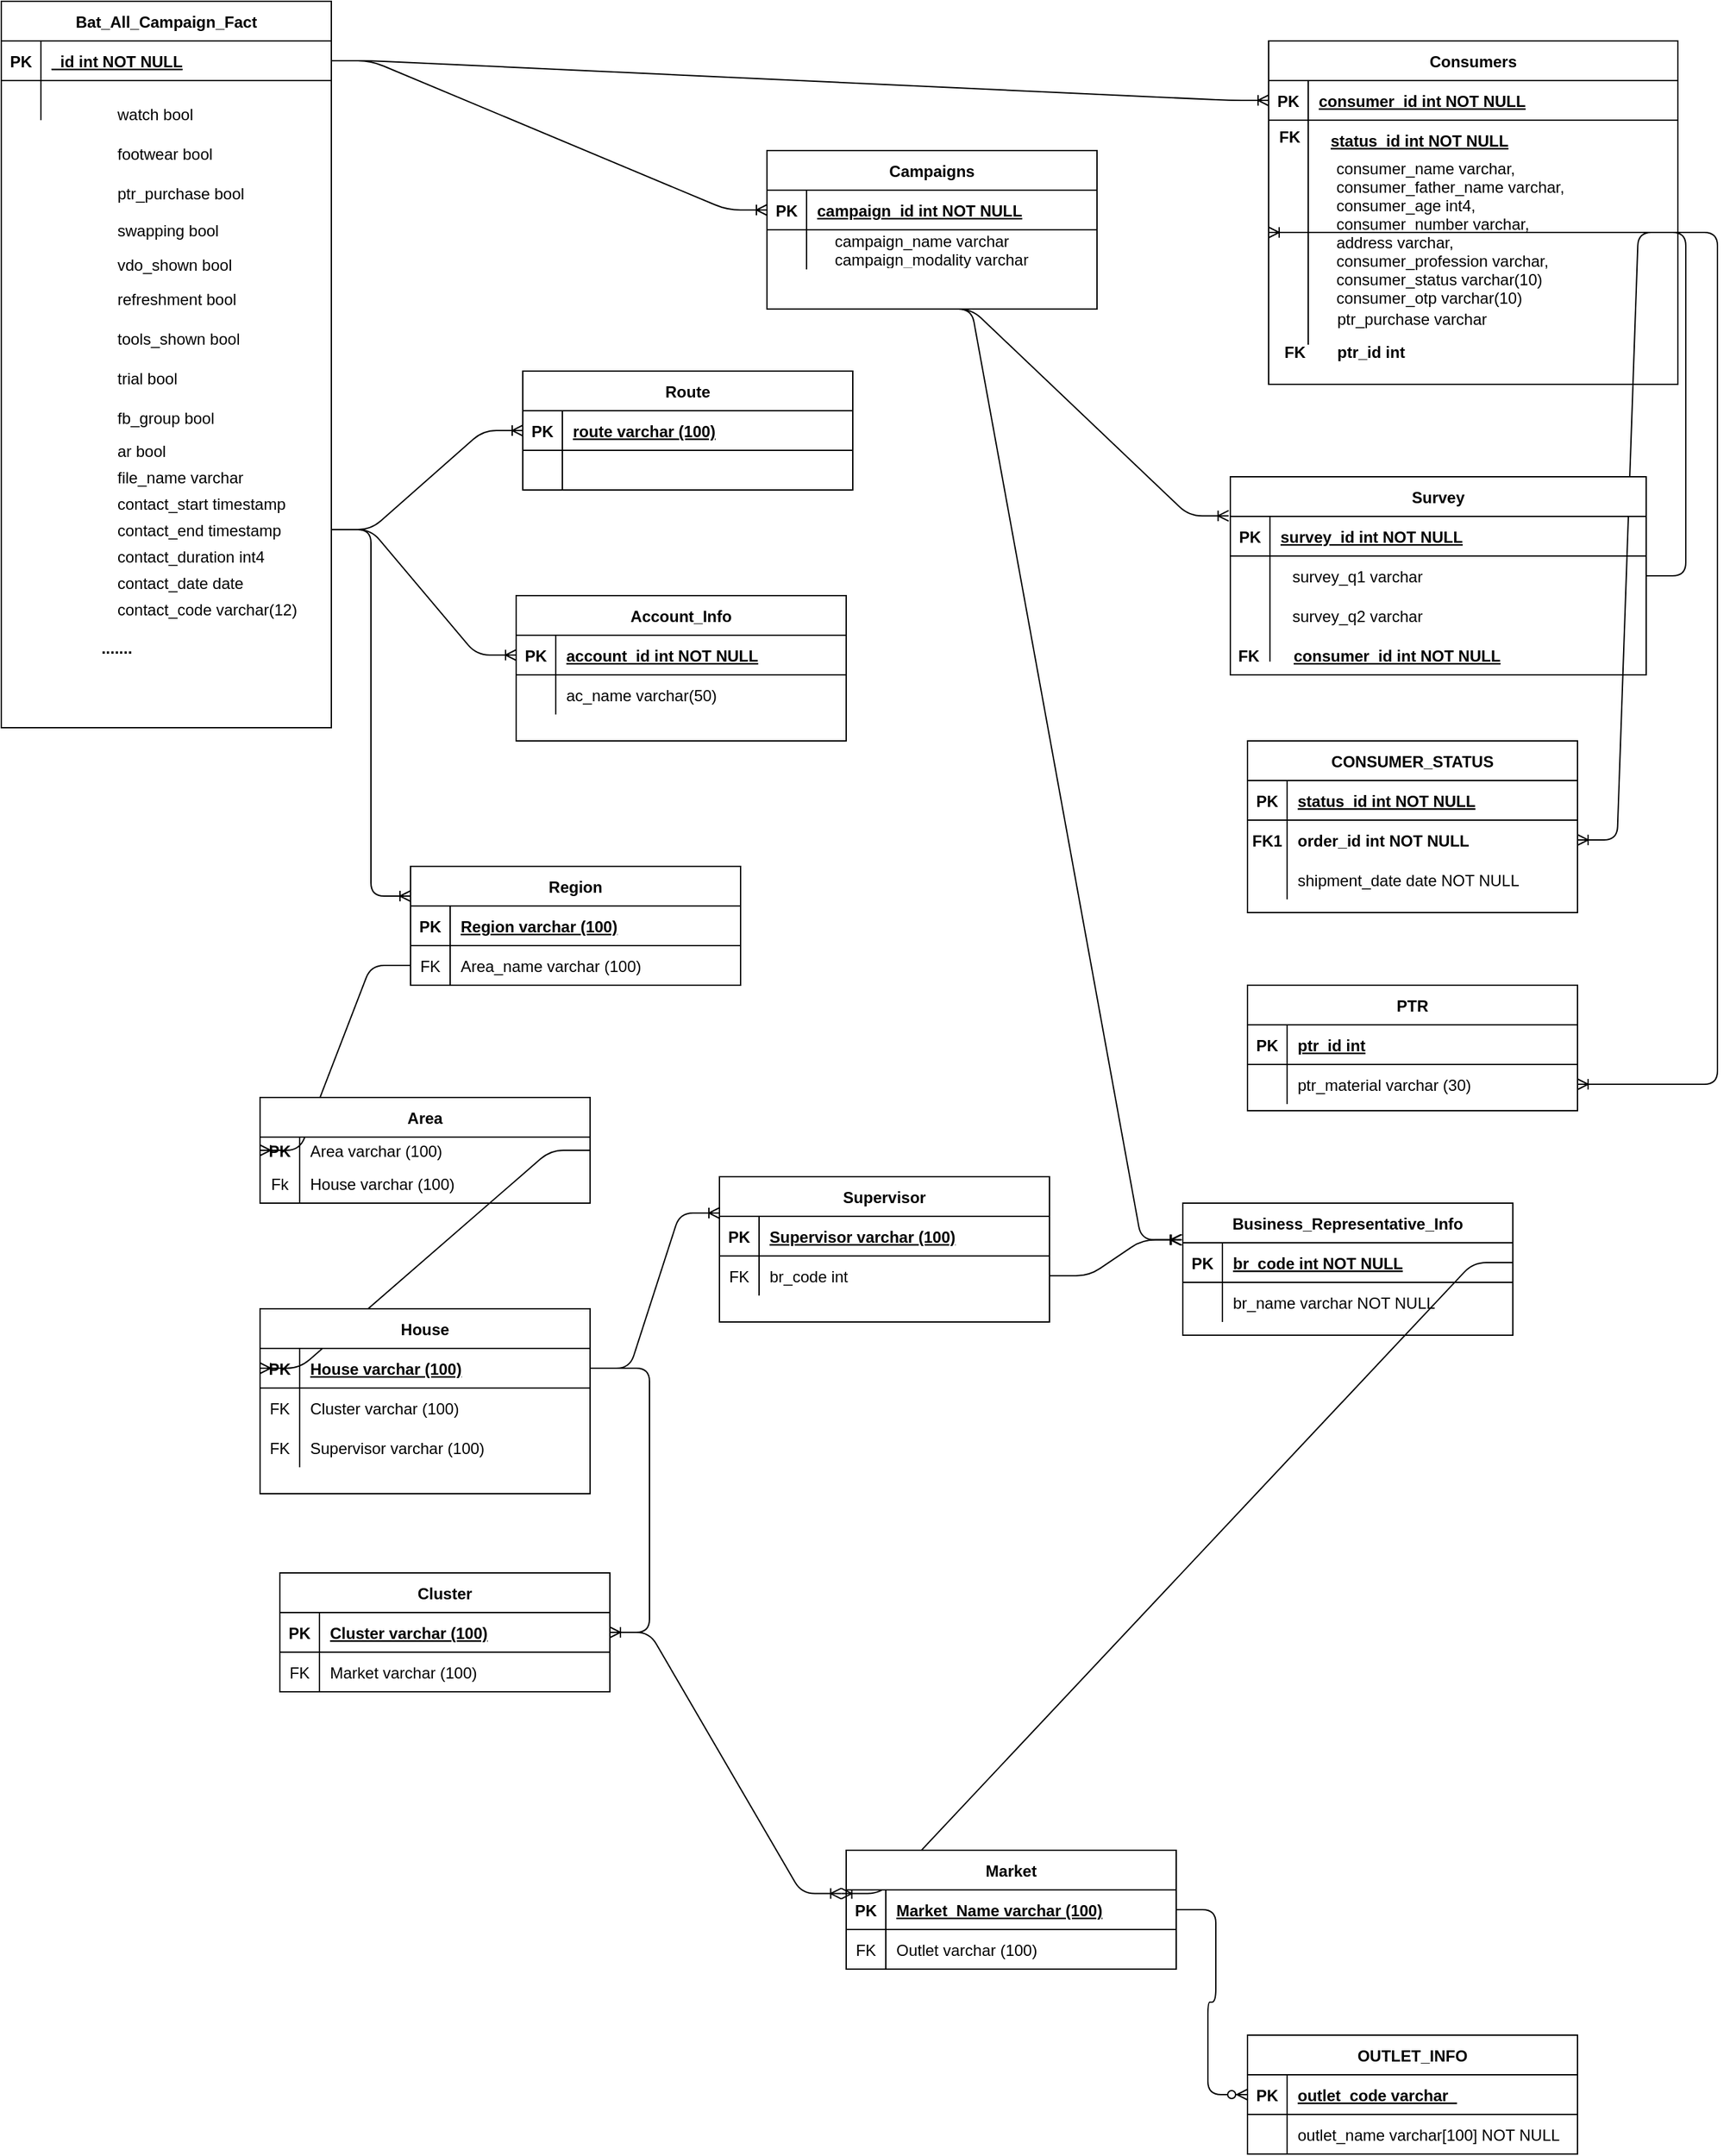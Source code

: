 <mxfile version="13.6.9" type="github">
  <diagram id="R2lEEEUBdFMjLlhIrx00" name="Page-1">
    <mxGraphModel dx="1888" dy="1721" grid="1" gridSize="10" guides="1" tooltips="1" connect="1" arrows="1" fold="1" page="1" pageScale="1" pageWidth="850" pageHeight="1100" math="0" shadow="0" extFonts="Permanent Marker^https://fonts.googleapis.com/css?family=Permanent+Marker">
      <root>
        <mxCell id="0" />
        <mxCell id="1" parent="0" />
        <mxCell id="y43aAkw5DhkzRKSkAJtK-1" value="" style="edgeStyle=entityRelationEdgeStyle;fontSize=12;html=1;endArrow=ERoneToMany;entryX=0;entryY=0.5;entryDx=0;entryDy=0;" parent="1" source="fGSVErxhAHFvxophwzRS-2" target="C-vyLk0tnHw3VtMMgP7b-24" edge="1">
          <mxGeometry width="100" height="100" relative="1" as="geometry">
            <mxPoint x="290" y="25" as="sourcePoint" />
            <mxPoint x="431.421" y="-75" as="targetPoint" />
          </mxGeometry>
        </mxCell>
        <mxCell id="y43aAkw5DhkzRKSkAJtK-3" value="" style="edgeStyle=entityRelationEdgeStyle;fontSize=12;html=1;endArrow=ERoneToMany;entryX=0;entryY=0.5;entryDx=0;entryDy=0;exitX=1;exitY=0.5;exitDx=0;exitDy=0;" parent="1" source="fGSVErxhAHFvxophwzRS-2" target="C-vyLk0tnHw3VtMMgP7b-14" edge="1">
          <mxGeometry width="100" height="100" relative="1" as="geometry">
            <mxPoint x="300" y="-65" as="sourcePoint" />
            <mxPoint x="50" y="160" as="targetPoint" />
          </mxGeometry>
        </mxCell>
        <mxCell id="y43aAkw5DhkzRKSkAJtK-7" value="" style="edgeStyle=entityRelationEdgeStyle;fontSize=12;html=1;endArrow=ERoneToMany;" parent="1" source="C-vyLk0tnHw3VtMMgP7b-27" target="fGSVErxhAHFvxophwzRS-32" edge="1">
          <mxGeometry width="100" height="100" relative="1" as="geometry">
            <mxPoint x="300" y="-70" as="sourcePoint" />
            <mxPoint x="350" y="515" as="targetPoint" />
          </mxGeometry>
        </mxCell>
        <mxCell id="y43aAkw5DhkzRKSkAJtK-8" value="" style="edgeStyle=entityRelationEdgeStyle;fontSize=12;html=1;endArrow=ERzeroToMany;endFill=1;" parent="1" source="t1sq40nBKU9MlpTiNFPL-50" target="fGSVErxhAHFvxophwzRS-48" edge="1">
          <mxGeometry width="100" height="100" relative="1" as="geometry">
            <mxPoint x="716" y="340" as="sourcePoint" />
            <mxPoint x="366" y="1215" as="targetPoint" />
          </mxGeometry>
        </mxCell>
        <mxCell id="fGYFuY1ajb5y5sH2G2P_-25" value="" style="shape=partialRectangle;overflow=hidden;connectable=0;fillColor=none;top=0;left=0;bottom=0;right=0;align=left;spacingLeft=6;" parent="1" vertex="1">
          <mxGeometry x="240" y="590" width="220" height="30" as="geometry" />
        </mxCell>
        <mxCell id="fGYFuY1ajb5y5sH2G2P_-38" value="refreshment bool" style="shape=partialRectangle;overflow=hidden;connectable=0;fillColor=none;top=0;left=0;bottom=0;right=0;align=left;spacingLeft=6;" parent="1" vertex="1">
          <mxGeometry x="-140" y="-160" width="220" height="30" as="geometry" />
        </mxCell>
        <mxCell id="fGYFuY1ajb5y5sH2G2P_-39" value="tools_shown bool" style="shape=partialRectangle;overflow=hidden;connectable=0;fillColor=none;top=0;left=0;bottom=0;right=0;align=left;spacingLeft=6;" parent="1" vertex="1">
          <mxGeometry x="-140" y="-130" width="220" height="30" as="geometry" />
        </mxCell>
        <mxCell id="fGYFuY1ajb5y5sH2G2P_-40" value="trial bool" style="shape=partialRectangle;overflow=hidden;connectable=0;fillColor=none;top=0;left=0;bottom=0;right=0;align=left;spacingLeft=6;" parent="1" vertex="1">
          <mxGeometry x="-140" y="-100" width="220" height="30" as="geometry" />
        </mxCell>
        <mxCell id="fGYFuY1ajb5y5sH2G2P_-41" value="fb_group bool" style="shape=partialRectangle;overflow=hidden;connectable=0;fillColor=none;top=0;left=0;bottom=0;right=0;align=left;spacingLeft=6;" parent="1" vertex="1">
          <mxGeometry x="-140" y="-70" width="220" height="30" as="geometry" />
        </mxCell>
        <mxCell id="fGYFuY1ajb5y5sH2G2P_-42" value="ar bool" style="shape=partialRectangle;overflow=hidden;connectable=0;fillColor=none;top=0;left=0;bottom=0;right=0;align=left;spacingLeft=6;" parent="1" vertex="1">
          <mxGeometry x="-140" y="-40" width="220" height="20" as="geometry" />
        </mxCell>
        <mxCell id="fGYFuY1ajb5y5sH2G2P_-58" value="footwear bool" style="shape=partialRectangle;overflow=hidden;connectable=0;fillColor=none;top=0;left=0;bottom=0;right=0;align=left;spacingLeft=6;" parent="1" vertex="1">
          <mxGeometry x="-140" y="-270" width="220" height="30" as="geometry" />
        </mxCell>
        <mxCell id="fGYFuY1ajb5y5sH2G2P_-59" value="ptr_purchase bool" style="shape=partialRectangle;overflow=hidden;connectable=0;fillColor=none;top=0;left=0;bottom=0;right=0;align=left;spacingLeft=6;" parent="1" vertex="1">
          <mxGeometry x="-140" y="-240" width="220" height="30" as="geometry" />
        </mxCell>
        <mxCell id="fGYFuY1ajb5y5sH2G2P_-60" value="swapping bool" style="shape=partialRectangle;overflow=hidden;connectable=0;fillColor=none;top=0;left=0;bottom=0;right=0;align=left;spacingLeft=6;" parent="1" vertex="1">
          <mxGeometry x="-140" y="-212" width="220" height="30" as="geometry" />
        </mxCell>
        <mxCell id="fGYFuY1ajb5y5sH2G2P_-61" value="watch bool" style="shape=partialRectangle;overflow=hidden;connectable=0;fillColor=none;top=0;left=0;bottom=0;right=0;align=left;spacingLeft=6;" parent="1" vertex="1">
          <mxGeometry x="-140" y="-300" width="220" height="30" as="geometry" />
        </mxCell>
        <mxCell id="fGYFuY1ajb5y5sH2G2P_-62" value="vdo_shown bool" style="shape=partialRectangle;overflow=hidden;connectable=0;fillColor=none;top=0;left=0;bottom=0;right=0;align=left;spacingLeft=6;" parent="1" vertex="1">
          <mxGeometry x="-140" y="-186" width="220" height="30" as="geometry" />
        </mxCell>
        <mxCell id="fGYFuY1ajb5y5sH2G2P_-63" value="survey_q1 varchar" style="shape=partialRectangle;overflow=hidden;connectable=0;fillColor=none;top=0;left=0;bottom=0;right=0;align=left;spacingLeft=6;" parent="1" vertex="1">
          <mxGeometry x="750" y="50" width="220" height="30" as="geometry" />
        </mxCell>
        <mxCell id="fGYFuY1ajb5y5sH2G2P_-64" value="survey_q2 varchar" style="shape=partialRectangle;overflow=hidden;connectable=0;fillColor=none;top=0;left=0;bottom=0;right=0;align=left;spacingLeft=6;" parent="1" vertex="1">
          <mxGeometry x="750" y="80" width="220" height="30" as="geometry" />
        </mxCell>
        <mxCell id="LbfYsbuTEyOPYsvfAmid-1" value="" style="edgeStyle=entityRelationEdgeStyle;fontSize=12;html=1;endArrow=ERoneToMany;exitX=1;exitY=0.5;exitDx=0;exitDy=0;" parent="1" source="C-vyLk0tnHw3VtMMgP7b-27" target="fGSVErxhAHFvxophwzRS-22" edge="1">
          <mxGeometry width="100" height="100" relative="1" as="geometry">
            <mxPoint x="990" y="124" as="sourcePoint" />
            <mxPoint x="1080" y="50" as="targetPoint" />
          </mxGeometry>
        </mxCell>
        <mxCell id="LbfYsbuTEyOPYsvfAmid-6" value="" style="edgeStyle=entityRelationEdgeStyle;fontSize=12;html=1;endArrow=ERoneToMany;exitX=0.5;exitY=1;exitDx=0;exitDy=0;entryX=-0.004;entryY=-0.013;entryDx=0;entryDy=0;entryPerimeter=0;" parent="1" source="C-vyLk0tnHw3VtMMgP7b-13" target="fGYFuY1ajb5y5sH2G2P_-49" edge="1">
          <mxGeometry width="100" height="100" relative="1" as="geometry">
            <mxPoint x="610" y="150" as="sourcePoint" />
            <mxPoint x="590" y="180" as="targetPoint" />
          </mxGeometry>
        </mxCell>
        <mxCell id="LbfYsbuTEyOPYsvfAmid-8" value="" style="edgeStyle=entityRelationEdgeStyle;fontSize=12;html=1;endArrow=ERoneToMany;entryX=0;entryY=0.5;entryDx=0;entryDy=0;" parent="1" source="fGYFuY1ajb5y5sH2G2P_-48" target="C-vyLk0tnHw3VtMMgP7b-27" edge="1">
          <mxGeometry width="100" height="100" relative="1" as="geometry">
            <mxPoint x="580" y="190" as="sourcePoint" />
            <mxPoint x="660" y="80" as="targetPoint" />
          </mxGeometry>
        </mxCell>
        <mxCell id="Ro58CwMfEPCWze0quPqM-1" value="file_name varchar" style="shape=partialRectangle;overflow=hidden;connectable=0;fillColor=none;top=0;left=0;bottom=0;right=0;align=left;spacingLeft=6;" parent="1" vertex="1">
          <mxGeometry x="-140" y="-20" width="220" height="20" as="geometry" />
        </mxCell>
        <mxCell id="Ro58CwMfEPCWze0quPqM-2" value="contact_start timestamp" style="shape=partialRectangle;overflow=hidden;connectable=0;fillColor=none;top=0;left=0;bottom=0;right=0;align=left;spacingLeft=6;" parent="1" vertex="1">
          <mxGeometry x="-140" width="220" height="20" as="geometry" />
        </mxCell>
        <mxCell id="LbfYsbuTEyOPYsvfAmid-9" value="status_id int NOT NULL " style="shape=partialRectangle;overflow=hidden;connectable=0;fillColor=none;top=0;left=0;bottom=0;right=0;align=left;spacingLeft=6;fontStyle=5;" parent="1" vertex="1">
          <mxGeometry x="779" y="-280" width="220" height="30" as="geometry" />
        </mxCell>
        <mxCell id="Ro58CwMfEPCWze0quPqM-3" value="contact_end timestamp" style="shape=partialRectangle;overflow=hidden;connectable=0;fillColor=none;top=0;left=0;bottom=0;right=0;align=left;spacingLeft=6;" parent="1" vertex="1">
          <mxGeometry x="-140" y="20" width="220" height="20" as="geometry" />
        </mxCell>
        <mxCell id="LbfYsbuTEyOPYsvfAmid-13" value="FK" style="shape=partialRectangle;overflow=hidden;connectable=0;fillColor=none;top=0;left=0;bottom=0;right=0;fontStyle=1;" parent="1" vertex="1">
          <mxGeometry x="741" y="-283" width="30" height="30" as="geometry" />
        </mxCell>
        <mxCell id="Ro58CwMfEPCWze0quPqM-4" value="contact_duration int4" style="shape=partialRectangle;overflow=hidden;connectable=0;fillColor=none;top=0;left=0;bottom=0;right=0;align=left;spacingLeft=6;" parent="1" vertex="1">
          <mxGeometry x="-140" y="40" width="220" height="20" as="geometry" />
        </mxCell>
        <mxCell id="LbfYsbuTEyOPYsvfAmid-14" value="consumer_id int NOT NULL " style="shape=partialRectangle;overflow=hidden;connectable=0;fillColor=none;top=0;left=0;bottom=0;right=0;align=left;spacingLeft=6;fontStyle=5;" parent="1" vertex="1">
          <mxGeometry x="751" y="110" width="280" height="30" as="geometry" />
        </mxCell>
        <mxCell id="LbfYsbuTEyOPYsvfAmid-15" value="FK" style="shape=partialRectangle;overflow=hidden;connectable=0;fillColor=none;top=0;left=0;bottom=0;right=0;fontStyle=1;" parent="1" vertex="1">
          <mxGeometry x="710" y="110" width="30" height="30" as="geometry" />
        </mxCell>
        <mxCell id="Ro58CwMfEPCWze0quPqM-7" value="contact_code varchar(12)" style="shape=partialRectangle;overflow=hidden;connectable=0;fillColor=none;top=0;left=0;bottom=0;right=0;align=left;spacingLeft=6;" parent="1" vertex="1">
          <mxGeometry x="-140" y="80" width="220" height="20" as="geometry" />
        </mxCell>
        <mxCell id="LbfYsbuTEyOPYsvfAmid-22" value="" style="shape=partialRectangle;collapsible=0;dropTarget=0;pointerEvents=0;fillColor=none;points=[[0,0.5],[1,0.5]];portConstraint=eastwest;top=0;left=0;right=0;bottom=0;" parent="1" vertex="1">
          <mxGeometry x="754" y="-120" width="250" height="30" as="geometry" />
        </mxCell>
        <mxCell id="LbfYsbuTEyOPYsvfAmid-23" value="" style="shape=partialRectangle;overflow=hidden;connectable=0;fillColor=none;top=0;left=0;bottom=0;right=0;" parent="LbfYsbuTEyOPYsvfAmid-22" vertex="1">
          <mxGeometry width="30" height="30" as="geometry" />
        </mxCell>
        <mxCell id="LbfYsbuTEyOPYsvfAmid-24" value="ptr_id int" style="shape=partialRectangle;overflow=hidden;connectable=0;fillColor=none;top=0;left=0;bottom=0;right=0;align=left;spacingLeft=6;fontStyle=1" parent="LbfYsbuTEyOPYsvfAmid-22" vertex="1">
          <mxGeometry x="30" width="220" height="30" as="geometry" />
        </mxCell>
        <mxCell id="LbfYsbuTEyOPYsvfAmid-25" value="FK" style="shape=partialRectangle;overflow=hidden;connectable=0;fillColor=none;top=0;left=0;bottom=0;right=0;fontStyle=1;" parent="1" vertex="1">
          <mxGeometry x="745" y="-120" width="30" height="30" as="geometry" />
        </mxCell>
        <mxCell id="LbfYsbuTEyOPYsvfAmid-29" value="" style="shape=partialRectangle;collapsible=0;dropTarget=0;pointerEvents=0;fillColor=none;points=[[0,0.5],[1,0.5]];portConstraint=eastwest;top=0;left=0;right=0;bottom=0;" parent="1" vertex="1">
          <mxGeometry x="771" y="-130" width="250" height="30" as="geometry" />
        </mxCell>
        <mxCell id="LbfYsbuTEyOPYsvfAmid-30" value="" style="shape=partialRectangle;overflow=hidden;connectable=0;fillColor=none;top=0;left=0;bottom=0;right=0;" parent="LbfYsbuTEyOPYsvfAmid-29" vertex="1">
          <mxGeometry width="30" height="30" as="geometry" />
        </mxCell>
        <mxCell id="LbfYsbuTEyOPYsvfAmid-31" value="ptr_purchase varchar" style="shape=partialRectangle;overflow=hidden;connectable=0;fillColor=none;top=0;left=0;bottom=0;right=0;align=left;spacingLeft=6;fontStyle=0" parent="1" vertex="1">
          <mxGeometry x="784" y="-145" width="220" height="30" as="geometry" />
        </mxCell>
        <mxCell id="Ro58CwMfEPCWze0quPqM-6" value="contact_date date" style="shape=partialRectangle;overflow=hidden;connectable=0;fillColor=none;top=0;left=0;bottom=0;right=0;align=left;spacingLeft=6;" parent="1" vertex="1">
          <mxGeometry x="-140" y="60" width="220" height="20" as="geometry" />
        </mxCell>
        <mxCell id="t1sq40nBKU9MlpTiNFPL-1" value="&lt;b&gt;.......&lt;/b&gt;" style="text;html=1;align=center;verticalAlign=middle;resizable=0;points=[];autosize=1;" parent="1" vertex="1">
          <mxGeometry x="-153" y="110" width="40" height="20" as="geometry" />
        </mxCell>
        <mxCell id="t1sq40nBKU9MlpTiNFPL-43" value="" style="edgeStyle=entityRelationEdgeStyle;fontSize=12;html=1;endArrow=ERoneToMany;entryX=0;entryY=0.5;entryDx=0;entryDy=0;" parent="1" source="t1sq40nBKU9MlpTiNFPL-9" target="t1sq40nBKU9MlpTiNFPL-33" edge="1">
          <mxGeometry width="100" height="100" relative="1" as="geometry">
            <mxPoint x="300" y="498" as="sourcePoint" />
            <mxPoint x="-49" y="590" as="targetPoint" />
          </mxGeometry>
        </mxCell>
        <mxCell id="t1sq40nBKU9MlpTiNFPL-44" value="" style="edgeStyle=entityRelationEdgeStyle;fontSize=12;html=1;endArrow=ERoneToMany;entryX=0;entryY=0.5;entryDx=0;entryDy=0;exitX=1;exitY=0.5;exitDx=0;exitDy=0;" parent="1" source="t1sq40nBKU9MlpTiNFPL-33" target="t1sq40nBKU9MlpTiNFPL-17" edge="1">
          <mxGeometry width="100" height="100" relative="1" as="geometry">
            <mxPoint x="-138" y="605.61" as="sourcePoint" />
            <mxPoint x="-39" y="615" as="targetPoint" />
          </mxGeometry>
        </mxCell>
        <mxCell id="t1sq40nBKU9MlpTiNFPL-56" value="" style="edgeStyle=entityRelationEdgeStyle;fontSize=12;html=1;endArrow=ERoneToMany;exitX=1;exitY=0.5;exitDx=0;exitDy=0;" parent="1" source="t1sq40nBKU9MlpTiNFPL-17" target="t1sq40nBKU9MlpTiNFPL-36" edge="1">
          <mxGeometry width="100" height="100" relative="1" as="geometry">
            <mxPoint x="190" y="930" as="sourcePoint" />
            <mxPoint x="360" y="780" as="targetPoint" />
          </mxGeometry>
        </mxCell>
        <mxCell id="t1sq40nBKU9MlpTiNFPL-59" value="" style="edgeStyle=entityRelationEdgeStyle;fontSize=12;html=1;endArrow=ERoneToMany;entryX=0;entryY=0.25;entryDx=0;entryDy=0;" parent="1" target="t1sq40nBKU9MlpTiNFPL-2" edge="1">
          <mxGeometry width="100" height="100" relative="1" as="geometry">
            <mxPoint x="30" y="30" as="sourcePoint" />
            <mxPoint x="40" y="430" as="targetPoint" />
          </mxGeometry>
        </mxCell>
        <mxCell id="fGSVErxhAHFvxophwzRS-28" value="PTR" style="shape=table;startSize=30;container=1;collapsible=1;childLayout=tableLayout;fixedRows=1;rowLines=0;fontStyle=1;align=center;resizeLast=1;" parent="1" vertex="1">
          <mxGeometry x="724" y="375" width="250" height="95" as="geometry" />
        </mxCell>
        <mxCell id="fGSVErxhAHFvxophwzRS-29" value="" style="shape=partialRectangle;collapsible=0;dropTarget=0;pointerEvents=0;fillColor=none;points=[[0,0.5],[1,0.5]];portConstraint=eastwest;top=0;left=0;right=0;bottom=1;" parent="fGSVErxhAHFvxophwzRS-28" vertex="1">
          <mxGeometry y="30" width="250" height="30" as="geometry" />
        </mxCell>
        <mxCell id="fGSVErxhAHFvxophwzRS-30" value="PK" style="shape=partialRectangle;overflow=hidden;connectable=0;fillColor=none;top=0;left=0;bottom=0;right=0;fontStyle=1;" parent="fGSVErxhAHFvxophwzRS-29" vertex="1">
          <mxGeometry width="30" height="30" as="geometry" />
        </mxCell>
        <mxCell id="fGSVErxhAHFvxophwzRS-31" value="ptr_id int" style="shape=partialRectangle;overflow=hidden;connectable=0;fillColor=none;top=0;left=0;bottom=0;right=0;align=left;spacingLeft=6;fontStyle=5;" parent="fGSVErxhAHFvxophwzRS-29" vertex="1">
          <mxGeometry x="30" width="220" height="30" as="geometry" />
        </mxCell>
        <mxCell id="fGSVErxhAHFvxophwzRS-32" value="" style="shape=partialRectangle;collapsible=0;dropTarget=0;pointerEvents=0;fillColor=none;points=[[0,0.5],[1,0.5]];portConstraint=eastwest;top=0;left=0;right=0;bottom=0;" parent="fGSVErxhAHFvxophwzRS-28" vertex="1">
          <mxGeometry y="60" width="250" height="30" as="geometry" />
        </mxCell>
        <mxCell id="fGSVErxhAHFvxophwzRS-33" value="" style="shape=partialRectangle;overflow=hidden;connectable=0;fillColor=none;top=0;left=0;bottom=0;right=0;" parent="fGSVErxhAHFvxophwzRS-32" vertex="1">
          <mxGeometry width="30" height="30" as="geometry" />
        </mxCell>
        <mxCell id="fGSVErxhAHFvxophwzRS-34" value="ptr_material varchar (30)" style="shape=partialRectangle;overflow=hidden;connectable=0;fillColor=none;top=0;left=0;bottom=0;right=0;align=left;spacingLeft=6;" parent="fGSVErxhAHFvxophwzRS-32" vertex="1">
          <mxGeometry x="30" width="220" height="30" as="geometry" />
        </mxCell>
        <mxCell id="t1sq40nBKU9MlpTiNFPL-87" value="" style="edgeStyle=entityRelationEdgeStyle;fontSize=12;html=1;endArrow=ERoneToMany;exitX=1;exitY=0.5;exitDx=0;exitDy=0;entryX=-0.015;entryY=0.092;entryDx=0;entryDy=0;entryPerimeter=0;" parent="1" source="fGSVErxhAHFvxophwzRS-9" target="t1sq40nBKU9MlpTiNFPL-50" edge="1">
          <mxGeometry width="100" height="100" relative="1" as="geometry">
            <mxPoint x="610" y="640" as="sourcePoint" />
            <mxPoint x="410" y="1050" as="targetPoint" />
          </mxGeometry>
        </mxCell>
        <mxCell id="fGSVErxhAHFvxophwzRS-1" value="Bat_All_Campaign_Fact" style="shape=table;startSize=30;container=1;collapsible=1;childLayout=tableLayout;fixedRows=1;rowLines=0;fontStyle=1;align=center;resizeLast=1;" parent="1" vertex="1">
          <mxGeometry x="-220" y="-370" width="250" height="550" as="geometry">
            <mxRectangle x="50" y="-400" width="170" height="30" as="alternateBounds" />
          </mxGeometry>
        </mxCell>
        <mxCell id="fGSVErxhAHFvxophwzRS-2" value="" style="shape=partialRectangle;collapsible=0;dropTarget=0;pointerEvents=0;fillColor=none;points=[[0,0.5],[1,0.5]];portConstraint=eastwest;top=0;left=0;right=0;bottom=1;" parent="fGSVErxhAHFvxophwzRS-1" vertex="1">
          <mxGeometry y="30" width="250" height="30" as="geometry" />
        </mxCell>
        <mxCell id="fGSVErxhAHFvxophwzRS-3" value="PK" style="shape=partialRectangle;overflow=hidden;connectable=0;fillColor=none;top=0;left=0;bottom=0;right=0;fontStyle=1;" parent="fGSVErxhAHFvxophwzRS-2" vertex="1">
          <mxGeometry width="30" height="30" as="geometry" />
        </mxCell>
        <mxCell id="fGSVErxhAHFvxophwzRS-4" value="_id int NOT NULL " style="shape=partialRectangle;overflow=hidden;connectable=0;fillColor=none;top=0;left=0;bottom=0;right=0;align=left;spacingLeft=6;fontStyle=5;" parent="fGSVErxhAHFvxophwzRS-2" vertex="1">
          <mxGeometry x="30" width="220" height="30" as="geometry" />
        </mxCell>
        <mxCell id="fGSVErxhAHFvxophwzRS-5" value="" style="shape=partialRectangle;collapsible=0;dropTarget=0;pointerEvents=0;fillColor=none;points=[[0,0.5],[1,0.5]];portConstraint=eastwest;top=0;left=0;right=0;bottom=0;" parent="fGSVErxhAHFvxophwzRS-1" vertex="1">
          <mxGeometry y="60" width="250" height="30" as="geometry" />
        </mxCell>
        <mxCell id="fGSVErxhAHFvxophwzRS-6" value="" style="shape=partialRectangle;overflow=hidden;connectable=0;fillColor=none;top=0;left=0;bottom=0;right=0;" parent="fGSVErxhAHFvxophwzRS-5" vertex="1">
          <mxGeometry width="30" height="30" as="geometry" />
        </mxCell>
        <mxCell id="fGSVErxhAHFvxophwzRS-7" value="" style="shape=partialRectangle;overflow=hidden;connectable=0;fillColor=none;top=0;left=0;bottom=0;right=0;align=left;spacingLeft=6;" parent="fGSVErxhAHFvxophwzRS-5" vertex="1">
          <mxGeometry x="30" width="220" height="30" as="geometry" />
        </mxCell>
        <mxCell id="C-vyLk0tnHw3VtMMgP7b-13" value="Campaigns" style="shape=table;startSize=30;container=1;collapsible=1;childLayout=tableLayout;fixedRows=1;rowLines=0;fontStyle=1;align=center;resizeLast=1;" parent="1" vertex="1">
          <mxGeometry x="360" y="-257" width="250" height="120" as="geometry" />
        </mxCell>
        <mxCell id="C-vyLk0tnHw3VtMMgP7b-14" value="" style="shape=partialRectangle;collapsible=0;dropTarget=0;pointerEvents=0;fillColor=none;points=[[0,0.5],[1,0.5]];portConstraint=eastwest;top=0;left=0;right=0;bottom=1;" parent="C-vyLk0tnHw3VtMMgP7b-13" vertex="1">
          <mxGeometry y="30" width="250" height="30" as="geometry" />
        </mxCell>
        <mxCell id="C-vyLk0tnHw3VtMMgP7b-15" value="PK" style="shape=partialRectangle;overflow=hidden;connectable=0;fillColor=none;top=0;left=0;bottom=0;right=0;fontStyle=1;" parent="C-vyLk0tnHw3VtMMgP7b-14" vertex="1">
          <mxGeometry width="30" height="30" as="geometry" />
        </mxCell>
        <mxCell id="C-vyLk0tnHw3VtMMgP7b-16" value="campaign_id int NOT NULL " style="shape=partialRectangle;overflow=hidden;connectable=0;fillColor=none;top=0;left=0;bottom=0;right=0;align=left;spacingLeft=6;fontStyle=5;" parent="C-vyLk0tnHw3VtMMgP7b-14" vertex="1">
          <mxGeometry x="30" width="220" height="30" as="geometry" />
        </mxCell>
        <mxCell id="C-vyLk0tnHw3VtMMgP7b-20" value="" style="shape=partialRectangle;collapsible=0;dropTarget=0;pointerEvents=0;fillColor=none;points=[[0,0.5],[1,0.5]];portConstraint=eastwest;top=0;left=0;right=0;bottom=0;" parent="C-vyLk0tnHw3VtMMgP7b-13" vertex="1">
          <mxGeometry y="60" width="250" height="30" as="geometry" />
        </mxCell>
        <mxCell id="C-vyLk0tnHw3VtMMgP7b-21" value="" style="shape=partialRectangle;overflow=hidden;connectable=0;fillColor=none;top=0;left=0;bottom=0;right=0;" parent="C-vyLk0tnHw3VtMMgP7b-20" vertex="1">
          <mxGeometry width="30" height="30" as="geometry" />
        </mxCell>
        <mxCell id="C-vyLk0tnHw3VtMMgP7b-22" value="    campaign_name varchar&#xa;    campaign_modality varchar" style="shape=partialRectangle;overflow=hidden;connectable=0;fillColor=none;top=0;left=0;bottom=0;right=0;align=left;spacingLeft=6;" parent="C-vyLk0tnHw3VtMMgP7b-20" vertex="1">
          <mxGeometry x="30" width="220" height="30" as="geometry" />
        </mxCell>
        <mxCell id="qn-1ywfQ34DlG4rOV8Gn-3" value="" style="edgeStyle=entityRelationEdgeStyle;fontSize=12;html=1;endArrow=ERoneToMany;" parent="1" target="t1sq40nBKU9MlpTiNFPL-61" edge="1">
          <mxGeometry width="100" height="100" relative="1" as="geometry">
            <mxPoint x="30" y="30" as="sourcePoint" />
            <mxPoint x="130" y="-70" as="targetPoint" />
          </mxGeometry>
        </mxCell>
        <mxCell id="NN9BFg7CF_a-ICZkniAq-4" value="" style="edgeStyle=entityRelationEdgeStyle;fontSize=12;html=1;endArrow=ERoneToMany;entryX=0;entryY=0.25;entryDx=0;entryDy=0;exitX=1;exitY=0.5;exitDx=0;exitDy=0;" parent="1" source="t1sq40nBKU9MlpTiNFPL-17" target="t1sq40nBKU9MlpTiNFPL-79" edge="1">
          <mxGeometry width="100" height="100" relative="1" as="geometry">
            <mxPoint x="270" y="810" as="sourcePoint" />
            <mxPoint x="50" y="372.5" as="targetPoint" />
          </mxGeometry>
        </mxCell>
        <mxCell id="fGSVErxhAHFvxophwzRS-18" value="CONSUMER_STATUS" style="shape=table;startSize=30;container=1;collapsible=1;childLayout=tableLayout;fixedRows=1;rowLines=0;fontStyle=1;align=center;resizeLast=1;" parent="1" vertex="1">
          <mxGeometry x="724" y="190" width="250" height="130" as="geometry" />
        </mxCell>
        <mxCell id="fGSVErxhAHFvxophwzRS-19" value="" style="shape=partialRectangle;collapsible=0;dropTarget=0;pointerEvents=0;fillColor=none;points=[[0,0.5],[1,0.5]];portConstraint=eastwest;top=0;left=0;right=0;bottom=1;" parent="fGSVErxhAHFvxophwzRS-18" vertex="1">
          <mxGeometry y="30" width="250" height="30" as="geometry" />
        </mxCell>
        <mxCell id="fGSVErxhAHFvxophwzRS-20" value="PK" style="shape=partialRectangle;overflow=hidden;connectable=0;fillColor=none;top=0;left=0;bottom=0;right=0;fontStyle=1;" parent="fGSVErxhAHFvxophwzRS-19" vertex="1">
          <mxGeometry width="30" height="30" as="geometry" />
        </mxCell>
        <mxCell id="fGSVErxhAHFvxophwzRS-21" value="status_id int NOT NULL " style="shape=partialRectangle;overflow=hidden;connectable=0;fillColor=none;top=0;left=0;bottom=0;right=0;align=left;spacingLeft=6;fontStyle=5;" parent="fGSVErxhAHFvxophwzRS-19" vertex="1">
          <mxGeometry x="30" width="220" height="30" as="geometry" />
        </mxCell>
        <mxCell id="fGSVErxhAHFvxophwzRS-22" value="" style="shape=partialRectangle;collapsible=0;dropTarget=0;pointerEvents=0;fillColor=none;points=[[0,0.5],[1,0.5]];portConstraint=eastwest;top=0;left=0;right=0;bottom=0;" parent="fGSVErxhAHFvxophwzRS-18" vertex="1">
          <mxGeometry y="60" width="250" height="30" as="geometry" />
        </mxCell>
        <mxCell id="fGSVErxhAHFvxophwzRS-23" value="FK1" style="shape=partialRectangle;overflow=hidden;connectable=0;fillColor=none;top=0;left=0;bottom=0;right=0;fontStyle=1" parent="fGSVErxhAHFvxophwzRS-22" vertex="1">
          <mxGeometry width="30" height="30" as="geometry" />
        </mxCell>
        <mxCell id="fGSVErxhAHFvxophwzRS-24" value="order_id int NOT NULL" style="shape=partialRectangle;overflow=hidden;connectable=0;fillColor=none;top=0;left=0;bottom=0;right=0;align=left;spacingLeft=6;fontStyle=1" parent="fGSVErxhAHFvxophwzRS-22" vertex="1">
          <mxGeometry x="30" width="220" height="30" as="geometry" />
        </mxCell>
        <mxCell id="fGSVErxhAHFvxophwzRS-25" value="" style="shape=partialRectangle;collapsible=0;dropTarget=0;pointerEvents=0;fillColor=none;points=[[0,0.5],[1,0.5]];portConstraint=eastwest;top=0;left=0;right=0;bottom=0;" parent="fGSVErxhAHFvxophwzRS-18" vertex="1">
          <mxGeometry y="90" width="250" height="30" as="geometry" />
        </mxCell>
        <mxCell id="fGSVErxhAHFvxophwzRS-26" value="" style="shape=partialRectangle;overflow=hidden;connectable=0;fillColor=none;top=0;left=0;bottom=0;right=0;" parent="fGSVErxhAHFvxophwzRS-25" vertex="1">
          <mxGeometry width="30" height="30" as="geometry" />
        </mxCell>
        <mxCell id="fGSVErxhAHFvxophwzRS-27" value="shipment_date date NOT NULL" style="shape=partialRectangle;overflow=hidden;connectable=0;fillColor=none;top=0;left=0;bottom=0;right=0;align=left;spacingLeft=6;" parent="fGSVErxhAHFvxophwzRS-25" vertex="1">
          <mxGeometry x="30" width="220" height="30" as="geometry" />
        </mxCell>
        <mxCell id="NN9BFg7CF_a-ICZkniAq-6" value="" style="edgeStyle=entityRelationEdgeStyle;fontSize=12;html=1;endArrow=ERoneToMany;exitX=1;exitY=0.5;exitDx=0;exitDy=0;entryX=-0.015;entryY=0.092;entryDx=0;entryDy=0;entryPerimeter=0;" parent="1" source="t1sq40nBKU9MlpTiNFPL-37" target="t1sq40nBKU9MlpTiNFPL-50" edge="1">
          <mxGeometry width="100" height="100" relative="1" as="geometry">
            <mxPoint x="190" y="1150" as="sourcePoint" />
            <mxPoint x="410" y="1050" as="targetPoint" />
          </mxGeometry>
        </mxCell>
        <mxCell id="NN9BFg7CF_a-ICZkniAq-7" value="" style="edgeStyle=entityRelationEdgeStyle;fontSize=12;html=1;endArrow=ERoneToMany;entryX=-0.003;entryY=-0.073;entryDx=0;entryDy=0;exitX=1;exitY=0.5;exitDx=0;exitDy=0;entryPerimeter=0;" parent="1" source="t1sq40nBKU9MlpTiNFPL-83" target="fGSVErxhAHFvxophwzRS-9" edge="1">
          <mxGeometry width="100" height="100" relative="1" as="geometry">
            <mxPoint x="480" y="520" as="sourcePoint" />
            <mxPoint x="400" y="690" as="targetPoint" />
          </mxGeometry>
        </mxCell>
        <mxCell id="C-vyLk0tnHw3VtMMgP7b-23" value="Consumers" style="shape=table;startSize=30;container=1;collapsible=1;childLayout=tableLayout;fixedRows=1;rowLines=0;fontStyle=1;align=center;resizeLast=1;" parent="1" vertex="1">
          <mxGeometry x="740" y="-340" width="310" height="260" as="geometry" />
        </mxCell>
        <mxCell id="C-vyLk0tnHw3VtMMgP7b-24" value="" style="shape=partialRectangle;collapsible=0;dropTarget=0;pointerEvents=0;fillColor=none;points=[[0,0.5],[1,0.5]];portConstraint=eastwest;top=0;left=0;right=0;bottom=1;" parent="C-vyLk0tnHw3VtMMgP7b-23" vertex="1">
          <mxGeometry y="30" width="310" height="30" as="geometry" />
        </mxCell>
        <mxCell id="C-vyLk0tnHw3VtMMgP7b-25" value="PK" style="shape=partialRectangle;overflow=hidden;connectable=0;fillColor=none;top=0;left=0;bottom=0;right=0;fontStyle=1;" parent="C-vyLk0tnHw3VtMMgP7b-24" vertex="1">
          <mxGeometry width="30" height="30" as="geometry" />
        </mxCell>
        <mxCell id="C-vyLk0tnHw3VtMMgP7b-26" value="consumer_id int NOT NULL " style="shape=partialRectangle;overflow=hidden;connectable=0;fillColor=none;top=0;left=0;bottom=0;right=0;align=left;spacingLeft=6;fontStyle=5;" parent="C-vyLk0tnHw3VtMMgP7b-24" vertex="1">
          <mxGeometry x="30" width="280" height="30" as="geometry" />
        </mxCell>
        <mxCell id="C-vyLk0tnHw3VtMMgP7b-27" value="" style="shape=partialRectangle;collapsible=0;dropTarget=0;pointerEvents=0;fillColor=none;points=[[0,0.5],[1,0.5]];portConstraint=eastwest;top=0;left=0;right=0;bottom=0;" parent="C-vyLk0tnHw3VtMMgP7b-23" vertex="1">
          <mxGeometry y="60" width="310" height="170" as="geometry" />
        </mxCell>
        <mxCell id="C-vyLk0tnHw3VtMMgP7b-28" value="" style="shape=partialRectangle;overflow=hidden;connectable=0;fillColor=none;top=0;left=0;bottom=0;right=0;" parent="C-vyLk0tnHw3VtMMgP7b-27" vertex="1">
          <mxGeometry width="30" height="170" as="geometry" />
        </mxCell>
        <mxCell id="C-vyLk0tnHw3VtMMgP7b-29" value="    consumer_name varchar,&#xa;    consumer_father_name varchar,&#xa;    consumer_age int4,&#xa;    consumer_number varchar,&#xa;    address varchar,&#xa;    consumer_profession varchar,    &#xa;    consumer_status varchar(10)&#xa;    consumer_otp varchar(10)" style="shape=partialRectangle;overflow=hidden;connectable=0;fillColor=none;top=0;left=0;bottom=0;right=0;align=left;spacingLeft=6;" parent="C-vyLk0tnHw3VtMMgP7b-27" vertex="1">
          <mxGeometry x="30" width="280" height="170" as="geometry" />
        </mxCell>
        <mxCell id="fGYFuY1ajb5y5sH2G2P_-48" value="Survey" style="shape=table;startSize=30;container=1;collapsible=1;childLayout=tableLayout;fixedRows=1;rowLines=0;fontStyle=1;align=center;resizeLast=1;" parent="1" vertex="1">
          <mxGeometry x="711" y="-10" width="315" height="150" as="geometry">
            <mxRectangle x="180" y="520" width="70" height="30" as="alternateBounds" />
          </mxGeometry>
        </mxCell>
        <mxCell id="fGYFuY1ajb5y5sH2G2P_-49" value="" style="shape=partialRectangle;collapsible=0;dropTarget=0;pointerEvents=0;fillColor=none;points=[[0,0.5],[1,0.5]];portConstraint=eastwest;top=0;left=0;right=0;bottom=1;" parent="fGYFuY1ajb5y5sH2G2P_-48" vertex="1">
          <mxGeometry y="30" width="315" height="30" as="geometry" />
        </mxCell>
        <mxCell id="fGYFuY1ajb5y5sH2G2P_-50" value="PK" style="shape=partialRectangle;overflow=hidden;connectable=0;fillColor=none;top=0;left=0;bottom=0;right=0;fontStyle=1;" parent="fGYFuY1ajb5y5sH2G2P_-49" vertex="1">
          <mxGeometry width="30" height="30" as="geometry" />
        </mxCell>
        <mxCell id="fGYFuY1ajb5y5sH2G2P_-51" value="survey_id int NOT NULL " style="shape=partialRectangle;overflow=hidden;connectable=0;fillColor=none;top=0;left=0;bottom=0;right=0;align=left;spacingLeft=6;fontStyle=5;" parent="fGYFuY1ajb5y5sH2G2P_-49" vertex="1">
          <mxGeometry x="30" width="285" height="30" as="geometry" />
        </mxCell>
        <mxCell id="fGYFuY1ajb5y5sH2G2P_-52" value="" style="shape=partialRectangle;collapsible=0;dropTarget=0;pointerEvents=0;fillColor=none;points=[[0,0.5],[1,0.5]];portConstraint=eastwest;top=0;left=0;right=0;bottom=0;" parent="fGYFuY1ajb5y5sH2G2P_-48" vertex="1">
          <mxGeometry y="60" width="315" height="80" as="geometry" />
        </mxCell>
        <mxCell id="fGYFuY1ajb5y5sH2G2P_-53" value="" style="shape=partialRectangle;overflow=hidden;connectable=0;fillColor=none;top=0;left=0;bottom=0;right=0;" parent="fGYFuY1ajb5y5sH2G2P_-52" vertex="1">
          <mxGeometry width="30" height="80" as="geometry" />
        </mxCell>
        <mxCell id="fGYFuY1ajb5y5sH2G2P_-54" value="  " style="shape=partialRectangle;overflow=hidden;connectable=0;fillColor=none;top=0;left=0;bottom=0;right=0;align=left;spacingLeft=6;" parent="fGYFuY1ajb5y5sH2G2P_-52" vertex="1">
          <mxGeometry x="30" width="285" height="80" as="geometry" />
        </mxCell>
        <mxCell id="NN9BFg7CF_a-ICZkniAq-8" value="" style="edgeStyle=entityRelationEdgeStyle;fontSize=12;html=1;endArrow=ERoneToMany;exitX=0.5;exitY=1;exitDx=0;exitDy=0;entryX=-0.006;entryY=-0.073;entryDx=0;entryDy=0;entryPerimeter=0;" parent="1" source="C-vyLk0tnHw3VtMMgP7b-13" target="fGSVErxhAHFvxophwzRS-9" edge="1">
          <mxGeometry width="100" height="100" relative="1" as="geometry">
            <mxPoint x="445" y="440" as="sourcePoint" />
            <mxPoint x="670" y="570" as="targetPoint" />
          </mxGeometry>
        </mxCell>
        <mxCell id="t1sq40nBKU9MlpTiNFPL-60" value="Route" style="shape=table;startSize=30;container=1;collapsible=1;childLayout=tableLayout;fixedRows=1;rowLines=0;fontStyle=1;align=center;resizeLast=1;" parent="1" vertex="1">
          <mxGeometry x="175" y="-90" width="250" height="90" as="geometry" />
        </mxCell>
        <mxCell id="t1sq40nBKU9MlpTiNFPL-61" value="" style="shape=partialRectangle;collapsible=0;dropTarget=0;pointerEvents=0;fillColor=none;points=[[0,0.5],[1,0.5]];portConstraint=eastwest;top=0;left=0;right=0;bottom=1;" parent="t1sq40nBKU9MlpTiNFPL-60" vertex="1">
          <mxGeometry y="30" width="250" height="30" as="geometry" />
        </mxCell>
        <mxCell id="t1sq40nBKU9MlpTiNFPL-62" value="PK" style="shape=partialRectangle;overflow=hidden;connectable=0;fillColor=none;top=0;left=0;bottom=0;right=0;fontStyle=1;" parent="t1sq40nBKU9MlpTiNFPL-61" vertex="1">
          <mxGeometry width="30" height="30" as="geometry" />
        </mxCell>
        <mxCell id="t1sq40nBKU9MlpTiNFPL-63" value="route varchar (100)" style="shape=partialRectangle;overflow=hidden;connectable=0;fillColor=none;top=0;left=0;bottom=0;right=0;align=left;spacingLeft=6;fontStyle=5;" parent="t1sq40nBKU9MlpTiNFPL-61" vertex="1">
          <mxGeometry x="30" width="220" height="30" as="geometry" />
        </mxCell>
        <mxCell id="t1sq40nBKU9MlpTiNFPL-64" value="" style="shape=partialRectangle;collapsible=0;dropTarget=0;pointerEvents=0;fillColor=none;points=[[0,0.5],[1,0.5]];portConstraint=eastwest;top=0;left=0;right=0;bottom=0;" parent="t1sq40nBKU9MlpTiNFPL-60" vertex="1">
          <mxGeometry y="60" width="250" height="30" as="geometry" />
        </mxCell>
        <mxCell id="t1sq40nBKU9MlpTiNFPL-65" value="" style="shape=partialRectangle;overflow=hidden;connectable=0;fillColor=none;top=0;left=0;bottom=0;right=0;" parent="t1sq40nBKU9MlpTiNFPL-64" vertex="1">
          <mxGeometry width="30" height="30" as="geometry" />
        </mxCell>
        <mxCell id="t1sq40nBKU9MlpTiNFPL-66" value="" style="shape=partialRectangle;overflow=hidden;connectable=0;fillColor=none;top=0;left=0;bottom=0;right=0;align=left;spacingLeft=6;" parent="t1sq40nBKU9MlpTiNFPL-64" vertex="1">
          <mxGeometry x="30" width="220" height="30" as="geometry" />
        </mxCell>
        <mxCell id="QFhjkGHVXMgp5LXoXa2J-1" value="Account_Info" style="shape=table;startSize=30;container=1;collapsible=1;childLayout=tableLayout;fixedRows=1;rowLines=0;fontStyle=1;align=center;resizeLast=1;" parent="1" vertex="1">
          <mxGeometry x="170" y="80" width="250" height="110" as="geometry" />
        </mxCell>
        <mxCell id="QFhjkGHVXMgp5LXoXa2J-2" value="" style="shape=partialRectangle;collapsible=0;dropTarget=0;pointerEvents=0;fillColor=none;points=[[0,0.5],[1,0.5]];portConstraint=eastwest;top=0;left=0;right=0;bottom=1;" parent="QFhjkGHVXMgp5LXoXa2J-1" vertex="1">
          <mxGeometry y="30" width="250" height="30" as="geometry" />
        </mxCell>
        <mxCell id="QFhjkGHVXMgp5LXoXa2J-3" value="PK" style="shape=partialRectangle;overflow=hidden;connectable=0;fillColor=none;top=0;left=0;bottom=0;right=0;fontStyle=1;" parent="QFhjkGHVXMgp5LXoXa2J-2" vertex="1">
          <mxGeometry width="30" height="30" as="geometry" />
        </mxCell>
        <mxCell id="QFhjkGHVXMgp5LXoXa2J-4" value="account_id int NOT NULL " style="shape=partialRectangle;overflow=hidden;connectable=0;fillColor=none;top=0;left=0;bottom=0;right=0;align=left;spacingLeft=6;fontStyle=5;" parent="QFhjkGHVXMgp5LXoXa2J-2" vertex="1">
          <mxGeometry x="30" width="220" height="30" as="geometry" />
        </mxCell>
        <mxCell id="QFhjkGHVXMgp5LXoXa2J-5" value="" style="shape=partialRectangle;collapsible=0;dropTarget=0;pointerEvents=0;fillColor=none;points=[[0,0.5],[1,0.5]];portConstraint=eastwest;top=0;left=0;right=0;bottom=0;" parent="QFhjkGHVXMgp5LXoXa2J-1" vertex="1">
          <mxGeometry y="60" width="250" height="30" as="geometry" />
        </mxCell>
        <mxCell id="QFhjkGHVXMgp5LXoXa2J-6" value="" style="shape=partialRectangle;overflow=hidden;connectable=0;fillColor=none;top=0;left=0;bottom=0;right=0;" parent="QFhjkGHVXMgp5LXoXa2J-5" vertex="1">
          <mxGeometry width="30" height="30" as="geometry" />
        </mxCell>
        <mxCell id="QFhjkGHVXMgp5LXoXa2J-7" value="ac_name varchar(50)" style="shape=partialRectangle;overflow=hidden;connectable=0;fillColor=none;top=0;left=0;bottom=0;right=0;align=left;spacingLeft=6;" parent="QFhjkGHVXMgp5LXoXa2J-5" vertex="1">
          <mxGeometry x="30" width="220" height="30" as="geometry" />
        </mxCell>
        <mxCell id="NN9BFg7CF_a-ICZkniAq-14" value="" style="edgeStyle=entityRelationEdgeStyle;fontSize=12;html=1;endArrow=ERoneToMany;entryX=0;entryY=0.5;entryDx=0;entryDy=0;" parent="1" target="QFhjkGHVXMgp5LXoXa2J-2" edge="1">
          <mxGeometry width="100" height="100" relative="1" as="geometry">
            <mxPoint x="30" y="30" as="sourcePoint" />
            <mxPoint x="180" y="90" as="targetPoint" />
          </mxGeometry>
        </mxCell>
        <mxCell id="fGSVErxhAHFvxophwzRS-48" value="OUTLET_INFO" style="shape=table;startSize=30;container=1;collapsible=1;childLayout=tableLayout;fixedRows=1;rowLines=0;fontStyle=1;align=center;resizeLast=1;" parent="1" vertex="1">
          <mxGeometry x="724" y="1170" width="250" height="90" as="geometry" />
        </mxCell>
        <mxCell id="fGSVErxhAHFvxophwzRS-49" value="" style="shape=partialRectangle;collapsible=0;dropTarget=0;pointerEvents=0;fillColor=none;points=[[0,0.5],[1,0.5]];portConstraint=eastwest;top=0;left=0;right=0;bottom=1;" parent="fGSVErxhAHFvxophwzRS-48" vertex="1">
          <mxGeometry y="30" width="250" height="30" as="geometry" />
        </mxCell>
        <mxCell id="fGSVErxhAHFvxophwzRS-50" value="PK" style="shape=partialRectangle;overflow=hidden;connectable=0;fillColor=none;top=0;left=0;bottom=0;right=0;fontStyle=1;" parent="fGSVErxhAHFvxophwzRS-49" vertex="1">
          <mxGeometry width="30" height="30" as="geometry" />
        </mxCell>
        <mxCell id="fGSVErxhAHFvxophwzRS-51" value="outlet_code varchar  " style="shape=partialRectangle;overflow=hidden;connectable=0;fillColor=none;top=0;left=0;bottom=0;right=0;align=left;spacingLeft=6;fontStyle=5;" parent="fGSVErxhAHFvxophwzRS-49" vertex="1">
          <mxGeometry x="30" width="220" height="30" as="geometry" />
        </mxCell>
        <mxCell id="fGSVErxhAHFvxophwzRS-55" value="" style="shape=partialRectangle;collapsible=0;dropTarget=0;pointerEvents=0;fillColor=none;points=[[0,0.5],[1,0.5]];portConstraint=eastwest;top=0;left=0;right=0;bottom=0;" parent="fGSVErxhAHFvxophwzRS-48" vertex="1">
          <mxGeometry y="60" width="250" height="30" as="geometry" />
        </mxCell>
        <mxCell id="fGSVErxhAHFvxophwzRS-56" value="" style="shape=partialRectangle;overflow=hidden;connectable=0;fillColor=none;top=0;left=0;bottom=0;right=0;" parent="fGSVErxhAHFvxophwzRS-55" vertex="1">
          <mxGeometry width="30" height="30" as="geometry" />
        </mxCell>
        <mxCell id="fGSVErxhAHFvxophwzRS-57" value="outlet_name varchar[100] NOT NULL" style="shape=partialRectangle;overflow=hidden;connectable=0;fillColor=none;top=0;left=0;bottom=0;right=0;align=left;spacingLeft=6;" parent="fGSVErxhAHFvxophwzRS-55" vertex="1">
          <mxGeometry x="30" width="220" height="30" as="geometry" />
        </mxCell>
        <mxCell id="fGSVErxhAHFvxophwzRS-8" value="Business_Representative_Info" style="shape=table;startSize=30;container=1;collapsible=1;childLayout=tableLayout;fixedRows=1;rowLines=0;fontStyle=1;align=center;resizeLast=1;" parent="1" vertex="1">
          <mxGeometry x="675" y="540" width="250" height="100" as="geometry" />
        </mxCell>
        <mxCell id="fGSVErxhAHFvxophwzRS-9" value="" style="shape=partialRectangle;collapsible=0;dropTarget=0;pointerEvents=0;fillColor=none;points=[[0,0.5],[1,0.5]];portConstraint=eastwest;top=0;left=0;right=0;bottom=1;" parent="fGSVErxhAHFvxophwzRS-8" vertex="1">
          <mxGeometry y="30" width="250" height="30" as="geometry" />
        </mxCell>
        <mxCell id="fGSVErxhAHFvxophwzRS-10" value="PK" style="shape=partialRectangle;overflow=hidden;connectable=0;fillColor=none;top=0;left=0;bottom=0;right=0;fontStyle=1;" parent="fGSVErxhAHFvxophwzRS-9" vertex="1">
          <mxGeometry width="30" height="30" as="geometry" />
        </mxCell>
        <mxCell id="fGSVErxhAHFvxophwzRS-11" value="br_code int NOT NULL " style="shape=partialRectangle;overflow=hidden;connectable=0;fillColor=none;top=0;left=0;bottom=0;right=0;align=left;spacingLeft=6;fontStyle=5;" parent="fGSVErxhAHFvxophwzRS-9" vertex="1">
          <mxGeometry x="30" width="220" height="30" as="geometry" />
        </mxCell>
        <mxCell id="fGSVErxhAHFvxophwzRS-15" value="" style="shape=partialRectangle;collapsible=0;dropTarget=0;pointerEvents=0;fillColor=none;points=[[0,0.5],[1,0.5]];portConstraint=eastwest;top=0;left=0;right=0;bottom=0;" parent="fGSVErxhAHFvxophwzRS-8" vertex="1">
          <mxGeometry y="60" width="250" height="30" as="geometry" />
        </mxCell>
        <mxCell id="fGSVErxhAHFvxophwzRS-16" value="" style="shape=partialRectangle;overflow=hidden;connectable=0;fillColor=none;top=0;left=0;bottom=0;right=0;" parent="fGSVErxhAHFvxophwzRS-15" vertex="1">
          <mxGeometry width="30" height="30" as="geometry" />
        </mxCell>
        <mxCell id="fGSVErxhAHFvxophwzRS-17" value="br_name varchar NOT NULL" style="shape=partialRectangle;overflow=hidden;connectable=0;fillColor=none;top=0;left=0;bottom=0;right=0;align=left;spacingLeft=6;" parent="fGSVErxhAHFvxophwzRS-15" vertex="1">
          <mxGeometry x="30" width="220" height="30" as="geometry" />
        </mxCell>
        <mxCell id="t1sq40nBKU9MlpTiNFPL-79" value="Supervisor" style="shape=table;startSize=30;container=1;collapsible=1;childLayout=tableLayout;fixedRows=1;rowLines=0;fontStyle=1;align=center;resizeLast=1;" parent="1" vertex="1">
          <mxGeometry x="324" y="520" width="250" height="110" as="geometry" />
        </mxCell>
        <mxCell id="t1sq40nBKU9MlpTiNFPL-80" value="" style="shape=partialRectangle;collapsible=0;dropTarget=0;pointerEvents=0;fillColor=none;points=[[0,0.5],[1,0.5]];portConstraint=eastwest;top=0;left=0;right=0;bottom=1;" parent="t1sq40nBKU9MlpTiNFPL-79" vertex="1">
          <mxGeometry y="30" width="250" height="30" as="geometry" />
        </mxCell>
        <mxCell id="t1sq40nBKU9MlpTiNFPL-81" value="PK" style="shape=partialRectangle;overflow=hidden;connectable=0;fillColor=none;top=0;left=0;bottom=0;right=0;fontStyle=1;" parent="t1sq40nBKU9MlpTiNFPL-80" vertex="1">
          <mxGeometry width="30" height="30" as="geometry" />
        </mxCell>
        <mxCell id="t1sq40nBKU9MlpTiNFPL-82" value="Supervisor varchar (100)" style="shape=partialRectangle;overflow=hidden;connectable=0;fillColor=none;top=0;left=0;bottom=0;right=0;align=left;spacingLeft=6;fontStyle=5;" parent="t1sq40nBKU9MlpTiNFPL-80" vertex="1">
          <mxGeometry x="30" width="220" height="30" as="geometry" />
        </mxCell>
        <mxCell id="t1sq40nBKU9MlpTiNFPL-83" value="" style="shape=partialRectangle;collapsible=0;dropTarget=0;pointerEvents=0;fillColor=none;points=[[0,0.5],[1,0.5]];portConstraint=eastwest;top=0;left=0;right=0;bottom=0;" parent="t1sq40nBKU9MlpTiNFPL-79" vertex="1">
          <mxGeometry y="60" width="250" height="30" as="geometry" />
        </mxCell>
        <mxCell id="t1sq40nBKU9MlpTiNFPL-84" value="FK" style="shape=partialRectangle;overflow=hidden;connectable=0;fillColor=none;top=0;left=0;bottom=0;right=0;" parent="t1sq40nBKU9MlpTiNFPL-83" vertex="1">
          <mxGeometry width="30" height="30" as="geometry" />
        </mxCell>
        <mxCell id="t1sq40nBKU9MlpTiNFPL-85" value="br_code int" style="shape=partialRectangle;overflow=hidden;connectable=0;fillColor=none;top=0;left=0;bottom=0;right=0;align=left;spacingLeft=6;" parent="t1sq40nBKU9MlpTiNFPL-83" vertex="1">
          <mxGeometry x="30" width="220" height="30" as="geometry" />
        </mxCell>
        <mxCell id="t1sq40nBKU9MlpTiNFPL-26" value="Area" style="shape=table;startSize=30;container=1;collapsible=1;childLayout=tableLayout;fixedRows=1;rowLines=0;fontStyle=1;align=center;resizeLast=1;" parent="1" vertex="1">
          <mxGeometry x="-24" y="460" width="250" height="80" as="geometry" />
        </mxCell>
        <mxCell id="t1sq40nBKU9MlpTiNFPL-33" value="" style="shape=partialRectangle;collapsible=0;dropTarget=0;pointerEvents=0;fillColor=none;points=[[0,0.5],[1,0.5]];portConstraint=eastwest;top=0;left=0;right=0;bottom=0;" parent="t1sq40nBKU9MlpTiNFPL-26" vertex="1">
          <mxGeometry y="30" width="250" height="20" as="geometry" />
        </mxCell>
        <mxCell id="t1sq40nBKU9MlpTiNFPL-34" value="PK" style="shape=partialRectangle;overflow=hidden;connectable=0;fillColor=none;top=0;left=0;bottom=0;right=0;fontStyle=1" parent="t1sq40nBKU9MlpTiNFPL-33" vertex="1">
          <mxGeometry width="30" height="20" as="geometry" />
        </mxCell>
        <mxCell id="t1sq40nBKU9MlpTiNFPL-35" value="Area varchar (100)" style="shape=partialRectangle;overflow=hidden;connectable=0;fillColor=none;top=0;left=0;bottom=0;right=0;align=left;spacingLeft=6;" parent="t1sq40nBKU9MlpTiNFPL-33" vertex="1">
          <mxGeometry x="30" width="220" height="20" as="geometry" />
        </mxCell>
        <mxCell id="t1sq40nBKU9MlpTiNFPL-30" value="" style="shape=partialRectangle;collapsible=0;dropTarget=0;pointerEvents=0;fillColor=none;points=[[0,0.5],[1,0.5]];portConstraint=eastwest;top=0;left=0;right=0;bottom=0;" parent="t1sq40nBKU9MlpTiNFPL-26" vertex="1">
          <mxGeometry y="50" width="250" height="30" as="geometry" />
        </mxCell>
        <mxCell id="t1sq40nBKU9MlpTiNFPL-31" value="Fk" style="shape=partialRectangle;overflow=hidden;connectable=0;fillColor=none;top=0;left=0;bottom=0;right=0;" parent="t1sq40nBKU9MlpTiNFPL-30" vertex="1">
          <mxGeometry width="30" height="30" as="geometry" />
        </mxCell>
        <mxCell id="t1sq40nBKU9MlpTiNFPL-32" value="House varchar (100)" style="shape=partialRectangle;overflow=hidden;connectable=0;fillColor=none;top=0;left=0;bottom=0;right=0;align=left;spacingLeft=6;" parent="t1sq40nBKU9MlpTiNFPL-30" vertex="1">
          <mxGeometry x="30" width="220" height="30" as="geometry" />
        </mxCell>
        <mxCell id="t1sq40nBKU9MlpTiNFPL-16" value="House" style="shape=table;startSize=30;container=1;collapsible=1;childLayout=tableLayout;fixedRows=1;rowLines=0;fontStyle=1;align=center;resizeLast=1;" parent="1" vertex="1">
          <mxGeometry x="-24" y="620" width="250" height="140" as="geometry" />
        </mxCell>
        <mxCell id="t1sq40nBKU9MlpTiNFPL-17" value="" style="shape=partialRectangle;collapsible=0;dropTarget=0;pointerEvents=0;fillColor=none;points=[[0,0.5],[1,0.5]];portConstraint=eastwest;top=0;left=0;right=0;bottom=1;" parent="t1sq40nBKU9MlpTiNFPL-16" vertex="1">
          <mxGeometry y="30" width="250" height="30" as="geometry" />
        </mxCell>
        <mxCell id="t1sq40nBKU9MlpTiNFPL-18" value="PK" style="shape=partialRectangle;overflow=hidden;connectable=0;fillColor=none;top=0;left=0;bottom=0;right=0;fontStyle=1;" parent="t1sq40nBKU9MlpTiNFPL-17" vertex="1">
          <mxGeometry width="30" height="30" as="geometry" />
        </mxCell>
        <mxCell id="t1sq40nBKU9MlpTiNFPL-19" value="House varchar (100)" style="shape=partialRectangle;overflow=hidden;connectable=0;fillColor=none;top=0;left=0;bottom=0;right=0;align=left;spacingLeft=6;fontStyle=5;" parent="t1sq40nBKU9MlpTiNFPL-17" vertex="1">
          <mxGeometry x="30" width="220" height="30" as="geometry" />
        </mxCell>
        <mxCell id="t1sq40nBKU9MlpTiNFPL-23" value="" style="shape=partialRectangle;collapsible=0;dropTarget=0;pointerEvents=0;fillColor=none;points=[[0,0.5],[1,0.5]];portConstraint=eastwest;top=0;left=0;right=0;bottom=0;" parent="t1sq40nBKU9MlpTiNFPL-16" vertex="1">
          <mxGeometry y="60" width="250" height="30" as="geometry" />
        </mxCell>
        <mxCell id="t1sq40nBKU9MlpTiNFPL-24" value="FK" style="shape=partialRectangle;overflow=hidden;connectable=0;fillColor=none;top=0;left=0;bottom=0;right=0;" parent="t1sq40nBKU9MlpTiNFPL-23" vertex="1">
          <mxGeometry width="30" height="30" as="geometry" />
        </mxCell>
        <mxCell id="t1sq40nBKU9MlpTiNFPL-25" value="Cluster varchar (100)" style="shape=partialRectangle;overflow=hidden;connectable=0;fillColor=none;top=0;left=0;bottom=0;right=0;align=left;spacingLeft=6;" parent="t1sq40nBKU9MlpTiNFPL-23" vertex="1">
          <mxGeometry x="30" width="220" height="30" as="geometry" />
        </mxCell>
        <mxCell id="NN9BFg7CF_a-ICZkniAq-10" value="" style="shape=partialRectangle;collapsible=0;dropTarget=0;pointerEvents=0;fillColor=none;points=[[0,0.5],[1,0.5]];portConstraint=eastwest;top=0;left=0;right=0;bottom=0;" parent="t1sq40nBKU9MlpTiNFPL-16" vertex="1">
          <mxGeometry y="90" width="250" height="30" as="geometry" />
        </mxCell>
        <mxCell id="NN9BFg7CF_a-ICZkniAq-11" value="FK" style="shape=partialRectangle;overflow=hidden;connectable=0;fillColor=none;top=0;left=0;bottom=0;right=0;" parent="NN9BFg7CF_a-ICZkniAq-10" vertex="1">
          <mxGeometry width="30" height="30" as="geometry" />
        </mxCell>
        <mxCell id="NN9BFg7CF_a-ICZkniAq-12" value="Supervisor varchar (100)" style="shape=partialRectangle;overflow=hidden;connectable=0;fillColor=none;top=0;left=0;bottom=0;right=0;align=left;spacingLeft=6;fontStyle=0" parent="NN9BFg7CF_a-ICZkniAq-10" vertex="1">
          <mxGeometry x="30" width="220" height="30" as="geometry" />
        </mxCell>
        <mxCell id="t1sq40nBKU9MlpTiNFPL-36" value="Cluster" style="shape=table;startSize=30;container=1;collapsible=1;childLayout=tableLayout;fixedRows=1;rowLines=0;fontStyle=1;align=center;resizeLast=1;" parent="1" vertex="1">
          <mxGeometry x="-9" y="820" width="250" height="90" as="geometry" />
        </mxCell>
        <mxCell id="t1sq40nBKU9MlpTiNFPL-37" value="" style="shape=partialRectangle;collapsible=0;dropTarget=0;pointerEvents=0;fillColor=none;points=[[0,0.5],[1,0.5]];portConstraint=eastwest;top=0;left=0;right=0;bottom=1;" parent="t1sq40nBKU9MlpTiNFPL-36" vertex="1">
          <mxGeometry y="30" width="250" height="30" as="geometry" />
        </mxCell>
        <mxCell id="t1sq40nBKU9MlpTiNFPL-38" value="PK" style="shape=partialRectangle;overflow=hidden;connectable=0;fillColor=none;top=0;left=0;bottom=0;right=0;fontStyle=1;" parent="t1sq40nBKU9MlpTiNFPL-37" vertex="1">
          <mxGeometry width="30" height="30" as="geometry" />
        </mxCell>
        <mxCell id="t1sq40nBKU9MlpTiNFPL-39" value="Cluster varchar (100)" style="shape=partialRectangle;overflow=hidden;connectable=0;fillColor=none;top=0;left=0;bottom=0;right=0;align=left;spacingLeft=6;fontStyle=5;" parent="t1sq40nBKU9MlpTiNFPL-37" vertex="1">
          <mxGeometry x="30" width="220" height="30" as="geometry" />
        </mxCell>
        <mxCell id="t1sq40nBKU9MlpTiNFPL-40" value="" style="shape=partialRectangle;collapsible=0;dropTarget=0;pointerEvents=0;fillColor=none;points=[[0,0.5],[1,0.5]];portConstraint=eastwest;top=0;left=0;right=0;bottom=0;" parent="t1sq40nBKU9MlpTiNFPL-36" vertex="1">
          <mxGeometry y="60" width="250" height="30" as="geometry" />
        </mxCell>
        <mxCell id="t1sq40nBKU9MlpTiNFPL-41" value="FK" style="shape=partialRectangle;overflow=hidden;connectable=0;fillColor=none;top=0;left=0;bottom=0;right=0;" parent="t1sq40nBKU9MlpTiNFPL-40" vertex="1">
          <mxGeometry width="30" height="30" as="geometry" />
        </mxCell>
        <mxCell id="t1sq40nBKU9MlpTiNFPL-42" value="Market varchar (100)" style="shape=partialRectangle;overflow=hidden;connectable=0;fillColor=none;top=0;left=0;bottom=0;right=0;align=left;spacingLeft=6;" parent="t1sq40nBKU9MlpTiNFPL-40" vertex="1">
          <mxGeometry x="30" width="220" height="30" as="geometry" />
        </mxCell>
        <mxCell id="t1sq40nBKU9MlpTiNFPL-2" value="Region" style="shape=table;startSize=30;container=1;collapsible=1;childLayout=tableLayout;fixedRows=1;rowLines=0;fontStyle=1;align=center;resizeLast=1;" parent="1" vertex="1">
          <mxGeometry x="90" y="285" width="250" height="90" as="geometry" />
        </mxCell>
        <mxCell id="t1sq40nBKU9MlpTiNFPL-3" value="" style="shape=partialRectangle;collapsible=0;dropTarget=0;pointerEvents=0;fillColor=none;points=[[0,0.5],[1,0.5]];portConstraint=eastwest;top=0;left=0;right=0;bottom=1;" parent="t1sq40nBKU9MlpTiNFPL-2" vertex="1">
          <mxGeometry y="30" width="250" height="30" as="geometry" />
        </mxCell>
        <mxCell id="t1sq40nBKU9MlpTiNFPL-4" value="PK" style="shape=partialRectangle;overflow=hidden;connectable=0;fillColor=none;top=0;left=0;bottom=0;right=0;fontStyle=1;" parent="t1sq40nBKU9MlpTiNFPL-3" vertex="1">
          <mxGeometry width="30" height="30" as="geometry" />
        </mxCell>
        <mxCell id="t1sq40nBKU9MlpTiNFPL-5" value="Region varchar (100)" style="shape=partialRectangle;overflow=hidden;connectable=0;fillColor=none;top=0;left=0;bottom=0;right=0;align=left;spacingLeft=6;fontStyle=5;" parent="t1sq40nBKU9MlpTiNFPL-3" vertex="1">
          <mxGeometry x="30" width="220" height="30" as="geometry" />
        </mxCell>
        <mxCell id="t1sq40nBKU9MlpTiNFPL-9" value="" style="shape=partialRectangle;collapsible=0;dropTarget=0;pointerEvents=0;fillColor=none;points=[[0,0.5],[1,0.5]];portConstraint=eastwest;top=0;left=0;right=0;bottom=0;" parent="t1sq40nBKU9MlpTiNFPL-2" vertex="1">
          <mxGeometry y="60" width="250" height="30" as="geometry" />
        </mxCell>
        <mxCell id="t1sq40nBKU9MlpTiNFPL-10" value="FK" style="shape=partialRectangle;overflow=hidden;connectable=0;fillColor=none;top=0;left=0;bottom=0;right=0;" parent="t1sq40nBKU9MlpTiNFPL-9" vertex="1">
          <mxGeometry width="30" height="30" as="geometry" />
        </mxCell>
        <mxCell id="t1sq40nBKU9MlpTiNFPL-11" value="Area_name varchar (100)" style="shape=partialRectangle;overflow=hidden;connectable=0;fillColor=none;top=0;left=0;bottom=0;right=0;align=left;spacingLeft=6;" parent="t1sq40nBKU9MlpTiNFPL-9" vertex="1">
          <mxGeometry x="30" width="220" height="30" as="geometry" />
        </mxCell>
        <mxCell id="t1sq40nBKU9MlpTiNFPL-49" value="Market" style="shape=table;startSize=30;container=1;collapsible=1;childLayout=tableLayout;fixedRows=1;rowLines=0;fontStyle=1;align=center;resizeLast=1;" parent="1" vertex="1">
          <mxGeometry x="420" y="1030" width="250" height="90" as="geometry" />
        </mxCell>
        <mxCell id="t1sq40nBKU9MlpTiNFPL-50" value="" style="shape=partialRectangle;collapsible=0;dropTarget=0;pointerEvents=0;fillColor=none;points=[[0,0.5],[1,0.5]];portConstraint=eastwest;top=0;left=0;right=0;bottom=1;" parent="t1sq40nBKU9MlpTiNFPL-49" vertex="1">
          <mxGeometry y="30" width="250" height="30" as="geometry" />
        </mxCell>
        <mxCell id="t1sq40nBKU9MlpTiNFPL-51" value="PK" style="shape=partialRectangle;overflow=hidden;connectable=0;fillColor=none;top=0;left=0;bottom=0;right=0;fontStyle=1;" parent="t1sq40nBKU9MlpTiNFPL-50" vertex="1">
          <mxGeometry width="30" height="30" as="geometry" />
        </mxCell>
        <mxCell id="t1sq40nBKU9MlpTiNFPL-52" value="Market_Name varchar (100)" style="shape=partialRectangle;overflow=hidden;connectable=0;fillColor=none;top=0;left=0;bottom=0;right=0;align=left;spacingLeft=6;fontStyle=5;" parent="t1sq40nBKU9MlpTiNFPL-50" vertex="1">
          <mxGeometry x="30" width="220" height="30" as="geometry" />
        </mxCell>
        <mxCell id="t1sq40nBKU9MlpTiNFPL-53" value="" style="shape=partialRectangle;collapsible=0;dropTarget=0;pointerEvents=0;fillColor=none;points=[[0,0.5],[1,0.5]];portConstraint=eastwest;top=0;left=0;right=0;bottom=0;" parent="t1sq40nBKU9MlpTiNFPL-49" vertex="1">
          <mxGeometry y="60" width="250" height="30" as="geometry" />
        </mxCell>
        <mxCell id="t1sq40nBKU9MlpTiNFPL-54" value="FK" style="shape=partialRectangle;overflow=hidden;connectable=0;fillColor=none;top=0;left=0;bottom=0;right=0;" parent="t1sq40nBKU9MlpTiNFPL-53" vertex="1">
          <mxGeometry width="30" height="30" as="geometry" />
        </mxCell>
        <mxCell id="t1sq40nBKU9MlpTiNFPL-55" value="Outlet varchar (100)" style="shape=partialRectangle;overflow=hidden;connectable=0;fillColor=none;top=0;left=0;bottom=0;right=0;align=left;spacingLeft=6;" parent="t1sq40nBKU9MlpTiNFPL-53" vertex="1">
          <mxGeometry x="30" width="220" height="30" as="geometry" />
        </mxCell>
      </root>
    </mxGraphModel>
  </diagram>
</mxfile>
